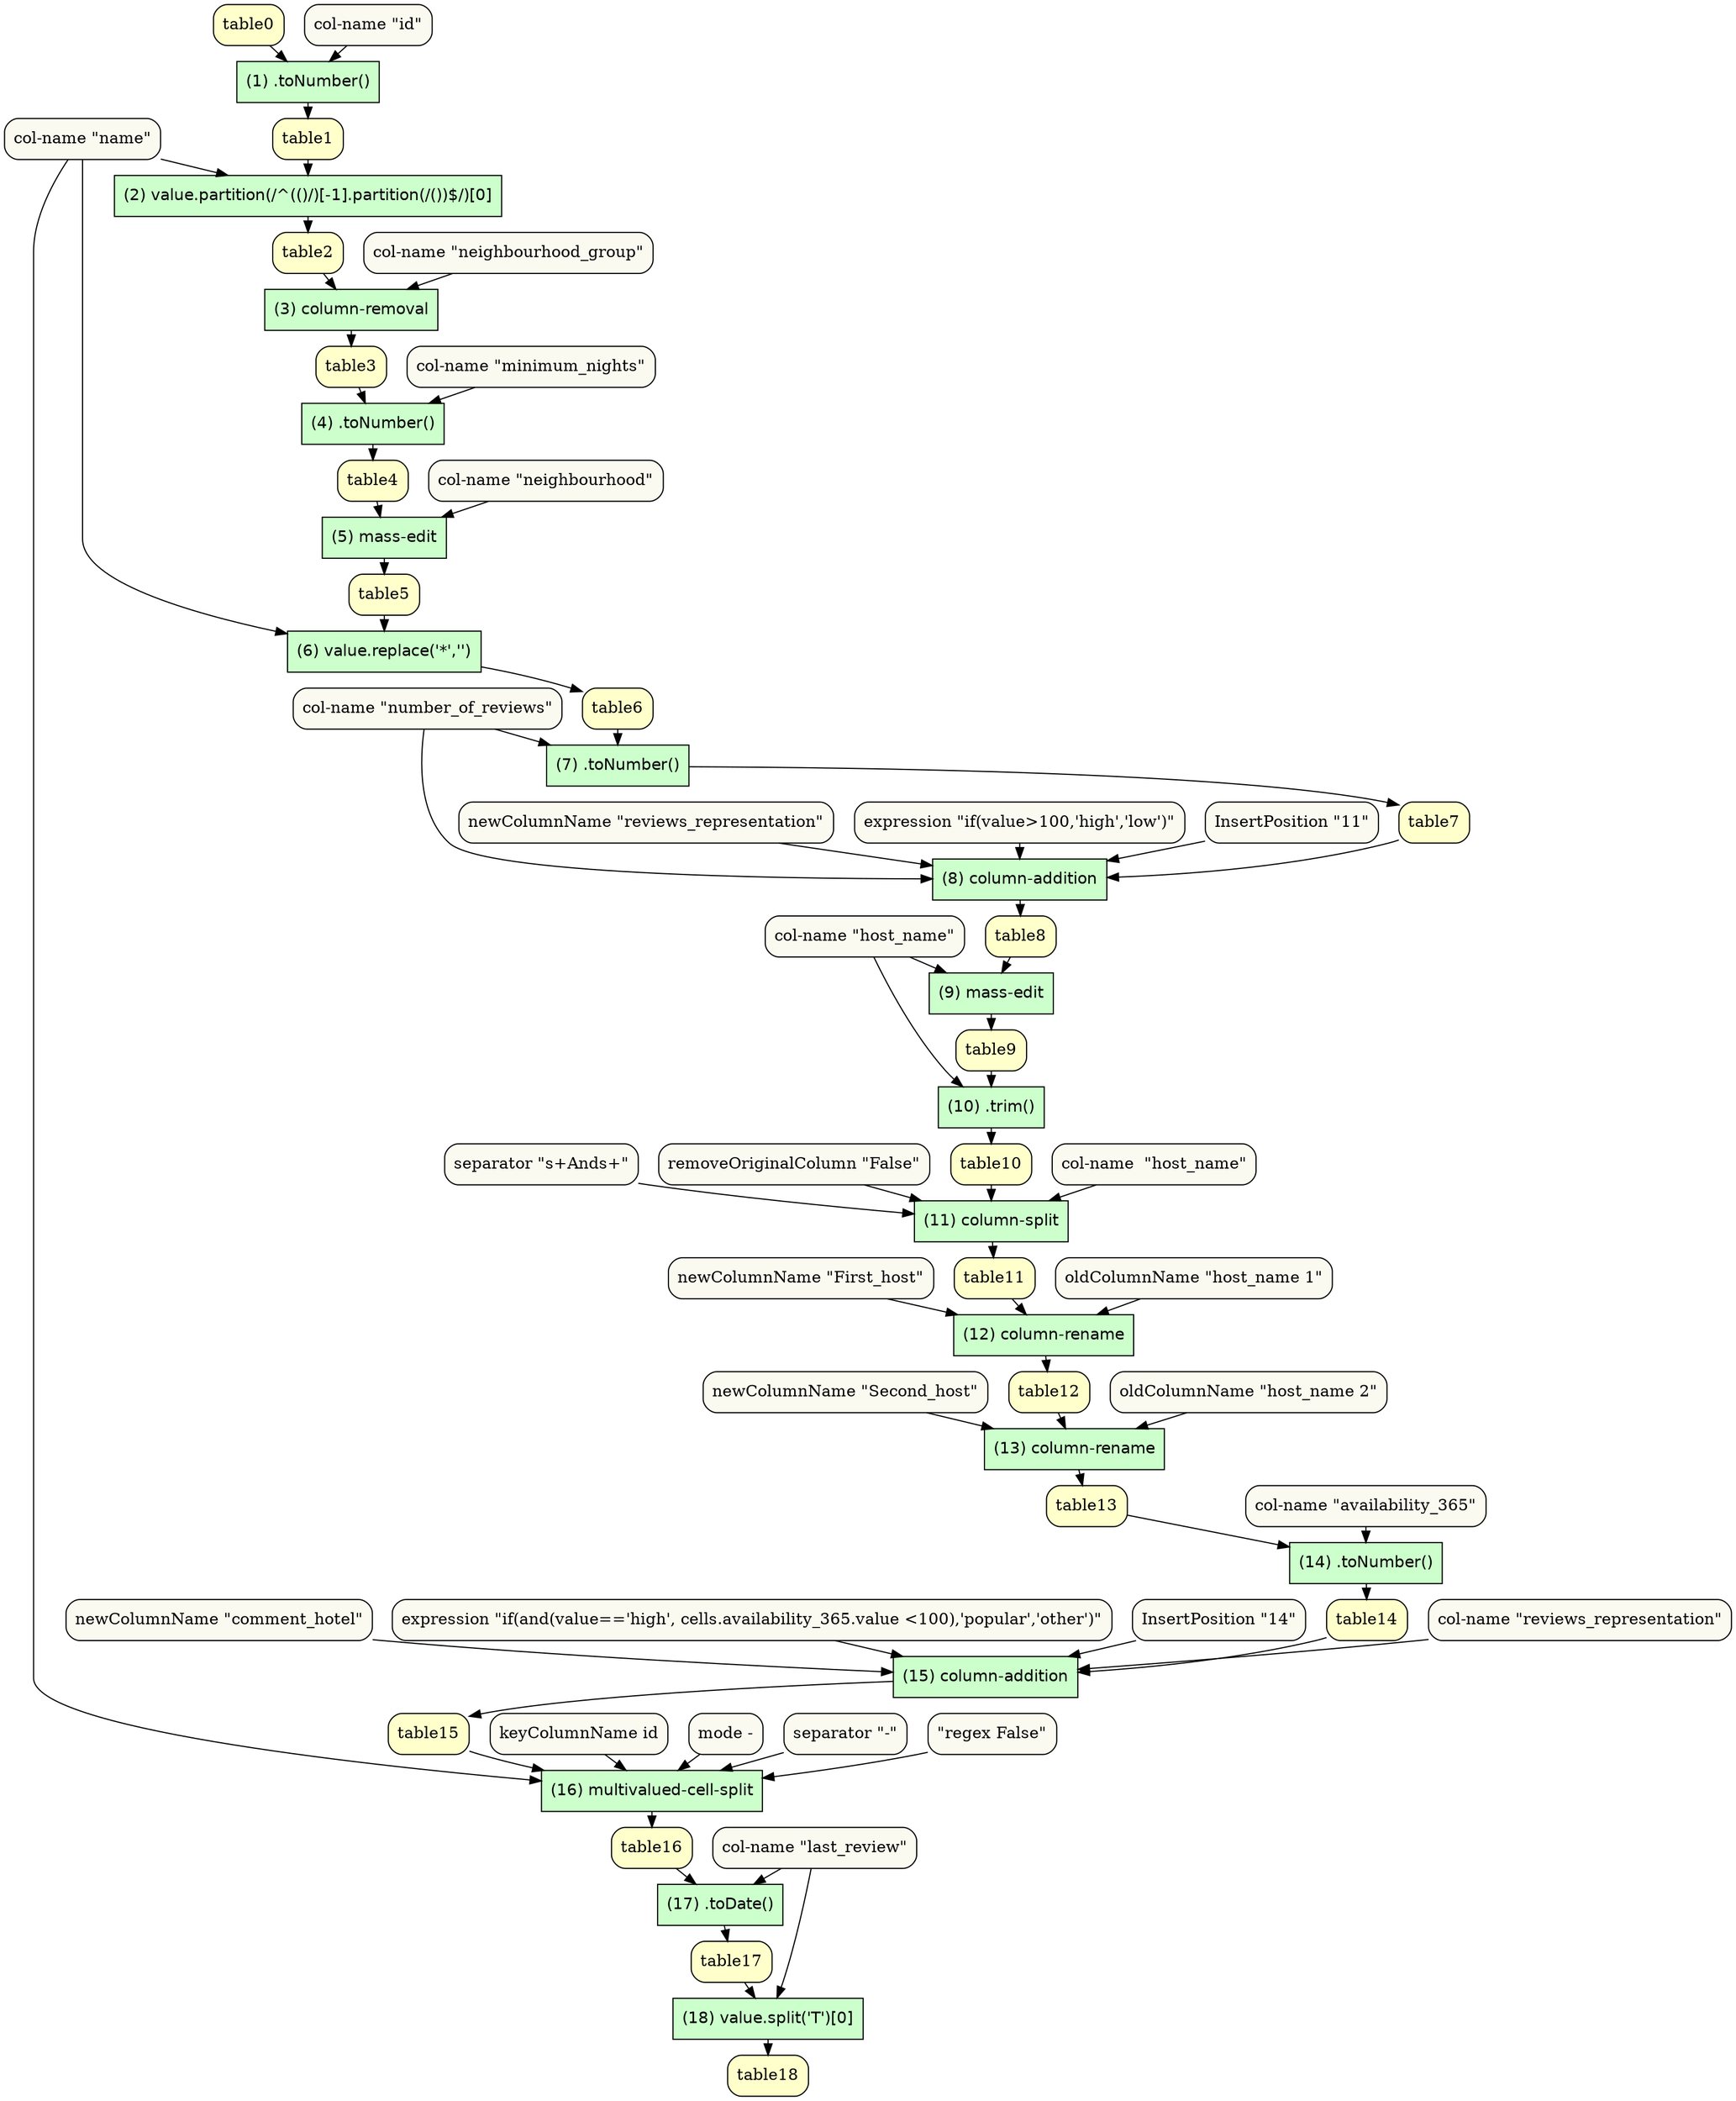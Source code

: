 digraph "ORMA-Table-View" {
	graph [ranksep=0.2]
	node [fillcolor="#FFFFCC" shape=box style="rounded,filled"]
	table0
	table1
	table1
	table2
	table2
	table3
	table3
	table4
	table4
	table5
	table5
	table6
	table6
	table7
	table7
	table8
	table8
	table9
	table9
	table10
	table10
	table11
	table11
	table12
	table12
	table13
	table13
	table14
	table14
	table15
	table15
	table16
	table16
	table17
	table17
	table18
	node [fillcolor="#FAFAF0" shape=box style="rounded,filled"]
	"col-name \"id\""
	"col-name \"name\""
	"col-name \"neighbourhood_group\""
	"col-name \"minimum_nights\""
	"col-name \"neighbourhood\""
	"col-name \"name\""
	"col-name \"number_of_reviews\""
	"col-name \"number_of_reviews\""
	"newColumnName \"reviews_representation\""
	"expression \"if(value>100,'high','low')\""
	"InsertPosition \"11\""
	"col-name \"host_name\""
	"col-name \"host_name\""
	"col-name  \"host_name\""
	"separator \"\s+And\s+\""
	"removeOriginalColumn \"False\""
	"oldColumnName \"host_name 1\""
	"newColumnName \"First_host\""
	"oldColumnName \"host_name 2\""
	"newColumnName \"Second_host\""
	"col-name \"availability_365\""
	"col-name \"reviews_representation\""
	"newColumnName \"comment_hotel\""
	"expression \"if(and(value=='high', cells.availability_365.value <100),'popular','other')\""
	"InsertPosition \"14\""
	"col-name \"name\""
	"keyColumnName id"
	"mode -"
	"separator \"-\""
	"\"regex False\""
	"col-name \"last_review\""
	"col-name \"last_review\""
	node [fillcolor="#CCFFCC" fontname=Helvetica peripheries=1 shape=box style=filled]
	"(1) .toNumber()"
	"(2) value.partition(/^(\()/)[-1].partition(/(\))$/)[0]"
	"(3) column-removal"
	"(4) .toNumber()"
	"(5) mass-edit"
	"(6) value.replace('*','')"
	"(7) .toNumber()"
	"(8) column-addition"
	"(9) mass-edit"
	"(10) .trim()"
	"(11) column-split"
	"(12) column-rename"
	"(13) column-rename"
	"(14) .toNumber()"
	"(15) column-addition"
	"(16) multivalued-cell-split"
	"(17) .toDate()"
	"(18) value.split('T')[0]"
	table0 -> "(1) .toNumber()"
	"col-name \"id\"" -> "(1) .toNumber()"
	"(1) .toNumber()" -> table1
	table1 -> "(2) value.partition(/^(\()/)[-1].partition(/(\))$/)[0]"
	"col-name \"name\"" -> "(2) value.partition(/^(\()/)[-1].partition(/(\))$/)[0]"
	"(2) value.partition(/^(\()/)[-1].partition(/(\))$/)[0]" -> table2
	table2 -> "(3) column-removal"
	"col-name \"neighbourhood_group\"" -> "(3) column-removal"
	"(3) column-removal" -> table3
	table3 -> "(4) .toNumber()"
	"col-name \"minimum_nights\"" -> "(4) .toNumber()"
	"(4) .toNumber()" -> table4
	table4 -> "(5) mass-edit"
	"col-name \"neighbourhood\"" -> "(5) mass-edit"
	"(5) mass-edit" -> table5
	table5 -> "(6) value.replace('*','')"
	"col-name \"name\"" -> "(6) value.replace('*','')"
	"(6) value.replace('*','')" -> table6
	table6 -> "(7) .toNumber()"
	"col-name \"number_of_reviews\"" -> "(7) .toNumber()"
	"(7) .toNumber()" -> table7
	table7 -> "(8) column-addition"
	"col-name \"number_of_reviews\"" -> "(8) column-addition"
	"newColumnName \"reviews_representation\"" -> "(8) column-addition"
	"expression \"if(value>100,'high','low')\"" -> "(8) column-addition"
	"InsertPosition \"11\"" -> "(8) column-addition"
	"(8) column-addition" -> table8
	table8 -> "(9) mass-edit"
	"col-name \"host_name\"" -> "(9) mass-edit"
	"(9) mass-edit" -> table9
	table9 -> "(10) .trim()"
	"col-name \"host_name\"" -> "(10) .trim()"
	"(10) .trim()" -> table10
	table10 -> "(11) column-split"
	"col-name  \"host_name\"" -> "(11) column-split"
	"separator \"\s+And\s+\"" -> "(11) column-split"
	"removeOriginalColumn \"False\"" -> "(11) column-split"
	"(11) column-split" -> table11
	table11 -> "(12) column-rename"
	"oldColumnName \"host_name 1\"" -> "(12) column-rename"
	"newColumnName \"First_host\"" -> "(12) column-rename"
	"(12) column-rename" -> table12
	table12 -> "(13) column-rename"
	"oldColumnName \"host_name 2\"" -> "(13) column-rename"
	"newColumnName \"Second_host\"" -> "(13) column-rename"
	"(13) column-rename" -> table13
	table13 -> "(14) .toNumber()"
	"col-name \"availability_365\"" -> "(14) .toNumber()"
	"(14) .toNumber()" -> table14
	table14 -> "(15) column-addition"
	"col-name \"reviews_representation\"" -> "(15) column-addition"
	"newColumnName \"comment_hotel\"" -> "(15) column-addition"
	"expression \"if(and(value=='high', cells.availability_365.value <100),'popular','other')\"" -> "(15) column-addition"
	"InsertPosition \"14\"" -> "(15) column-addition"
	"(15) column-addition" -> table15
	table15 -> "(16) multivalued-cell-split"
	"col-name \"name\"" -> "(16) multivalued-cell-split"
	"keyColumnName id" -> "(16) multivalued-cell-split"
	"mode -" -> "(16) multivalued-cell-split"
	"separator \"-\"" -> "(16) multivalued-cell-split"
	"\"regex False\"" -> "(16) multivalued-cell-split"
	"(16) multivalued-cell-split" -> table16
	table16 -> "(17) .toDate()"
	"col-name \"last_review\"" -> "(17) .toDate()"
	"(17) .toDate()" -> table17
	table17 -> "(18) value.split('T')[0]"
	"col-name \"last_review\"" -> "(18) value.split('T')[0]"
	"(18) value.split('T')[0]" -> table18
}
